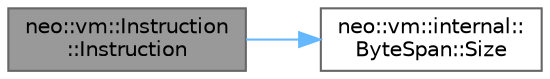 digraph "neo::vm::Instruction::Instruction"
{
 // LATEX_PDF_SIZE
  bgcolor="transparent";
  edge [fontname=Helvetica,fontsize=10,labelfontname=Helvetica,labelfontsize=10];
  node [fontname=Helvetica,fontsize=10,shape=box,height=0.2,width=0.4];
  rankdir="LR";
  Node1 [id="Node000001",label="neo::vm::Instruction\l::Instruction",height=0.2,width=0.4,color="gray40", fillcolor="grey60", style="filled", fontcolor="black",tooltip="Constructs a new instruction from a script at the specified position."];
  Node1 -> Node2 [id="edge2_Node000001_Node000002",color="steelblue1",style="solid",tooltip=" "];
  Node2 [id="Node000002",label="neo::vm::internal::\lByteSpan::Size",height=0.2,width=0.4,color="grey40", fillcolor="white", style="filled",URL="$classneo_1_1vm_1_1internal_1_1_byte_span.html#aa633924554bcd3ac7f256af27baf2a51",tooltip="Gets the size of the ByteSpan."];
}
